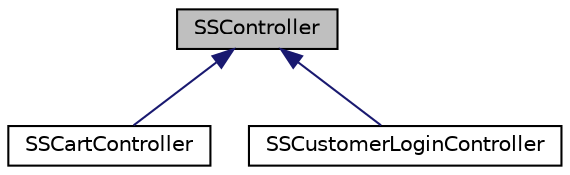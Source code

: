 digraph "SSController"
{
  edge [fontname="Helvetica",fontsize="10",labelfontname="Helvetica",labelfontsize="10"];
  node [fontname="Helvetica",fontsize="10",shape=record];
  Node1 [label="SSController",height=0.2,width=0.4,color="black", fillcolor="grey75", style="filled", fontcolor="black"];
  Node1 -> Node2 [dir="back",color="midnightblue",fontsize="10",style="solid",fontname="Helvetica"];
  Node2 [label="SSCartController",height=0.2,width=0.4,color="black", fillcolor="white", style="filled",URL="$class_s_s_cart_controller.html"];
  Node1 -> Node3 [dir="back",color="midnightblue",fontsize="10",style="solid",fontname="Helvetica"];
  Node3 [label="SSCustomerLoginController",height=0.2,width=0.4,color="black", fillcolor="white", style="filled",URL="$class_s_s_customer_login_controller.html"];
}
